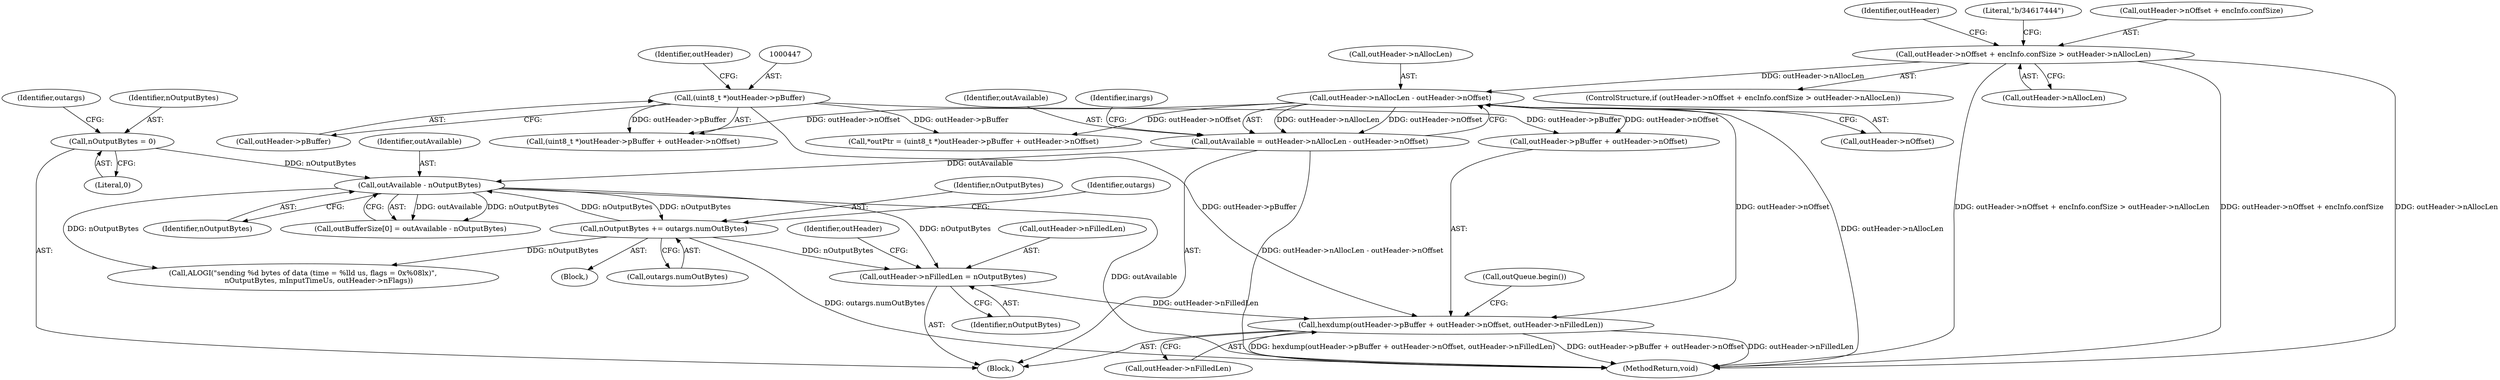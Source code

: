 digraph "0_Android_594bf934384920618d2b6ce0bcda1f60144cb3eb@pointer" {
"1000711" [label="(Call,hexdump(outHeader->pBuffer + outHeader->nOffset, outHeader->nFilledLen))"];
"1000446" [label="(Call,(uint8_t *)outHeader->pBuffer)"];
"1000457" [label="(Call,outHeader->nAllocLen - outHeader->nOffset)"];
"1000194" [label="(Call,outHeader->nOffset + encInfo.confSize > outHeader->nAllocLen)"];
"1000681" [label="(Call,outHeader->nFilledLen = nOutputBytes)"];
"1000626" [label="(Call,nOutputBytes += outargs.numOutBytes)"];
"1000601" [label="(Call,outAvailable - nOutputBytes)"];
"1000455" [label="(Call,outAvailable = outHeader->nAllocLen - outHeader->nOffset)"];
"1000581" [label="(Call,nOutputBytes = 0)"];
"1000712" [label="(Call,outHeader->pBuffer + outHeader->nOffset)"];
"1000601" [label="(Call,outAvailable - nOutputBytes)"];
"1000682" [label="(Call,outHeader->nFilledLen)"];
"1000222" [label="(Identifier,outHeader)"];
"1000723" [label="(Call,outQueue.begin())"];
"1000681" [label="(Call,outHeader->nFilledLen = nOutputBytes)"];
"1000740" [label="(MethodReturn,void)"];
"1000627" [label="(Identifier,nOutputBytes)"];
"1000603" [label="(Identifier,nOutputBytes)"];
"1000704" [label="(Call,ALOGI(\"sending %d bytes of data (time = %lld us, flags = 0x%08lx)\",\n              nOutputBytes, mInputTimeUs, outHeader->nFlags))"];
"1000194" [label="(Call,outHeader->nOffset + encInfo.confSize > outHeader->nAllocLen)"];
"1000458" [label="(Call,outHeader->nAllocLen)"];
"1000461" [label="(Call,outHeader->nOffset)"];
"1000468" [label="(Identifier,inargs)"];
"1000582" [label="(Identifier,nOutputBytes)"];
"1000284" [label="(Block,)"];
"1000448" [label="(Call,outHeader->pBuffer)"];
"1000193" [label="(ControlStructure,if (outHeader->nOffset + encInfo.confSize > outHeader->nAllocLen))"];
"1000620" [label="(Block,)"];
"1000602" [label="(Identifier,outAvailable)"];
"1000628" [label="(Call,outargs.numOutBytes)"];
"1000685" [label="(Identifier,nOutputBytes)"];
"1000207" [label="(Literal,\"b/34617444\")"];
"1000719" [label="(Call,outHeader->nFilledLen)"];
"1000597" [label="(Call,outBufferSize[0] = outAvailable - nOutputBytes)"];
"1000195" [label="(Call,outHeader->nOffset + encInfo.confSize)"];
"1000455" [label="(Call,outAvailable = outHeader->nAllocLen - outHeader->nOffset)"];
"1000634" [label="(Identifier,outargs)"];
"1000446" [label="(Call,(uint8_t *)outHeader->pBuffer)"];
"1000456" [label="(Identifier,outAvailable)"];
"1000583" [label="(Literal,0)"];
"1000445" [label="(Call,(uint8_t *)outHeader->pBuffer + outHeader->nOffset)"];
"1000588" [label="(Identifier,outargs)"];
"1000443" [label="(Call,*outPtr = (uint8_t *)outHeader->pBuffer + outHeader->nOffset)"];
"1000202" [label="(Call,outHeader->nAllocLen)"];
"1000452" [label="(Identifier,outHeader)"];
"1000457" [label="(Call,outHeader->nAllocLen - outHeader->nOffset)"];
"1000581" [label="(Call,nOutputBytes = 0)"];
"1000688" [label="(Identifier,outHeader)"];
"1000711" [label="(Call,hexdump(outHeader->pBuffer + outHeader->nOffset, outHeader->nFilledLen))"];
"1000626" [label="(Call,nOutputBytes += outargs.numOutBytes)"];
"1000711" -> "1000284"  [label="AST: "];
"1000711" -> "1000719"  [label="CFG: "];
"1000712" -> "1000711"  [label="AST: "];
"1000719" -> "1000711"  [label="AST: "];
"1000723" -> "1000711"  [label="CFG: "];
"1000711" -> "1000740"  [label="DDG: hexdump(outHeader->pBuffer + outHeader->nOffset, outHeader->nFilledLen)"];
"1000711" -> "1000740"  [label="DDG: outHeader->pBuffer + outHeader->nOffset"];
"1000711" -> "1000740"  [label="DDG: outHeader->nFilledLen"];
"1000446" -> "1000711"  [label="DDG: outHeader->pBuffer"];
"1000457" -> "1000711"  [label="DDG: outHeader->nOffset"];
"1000681" -> "1000711"  [label="DDG: outHeader->nFilledLen"];
"1000446" -> "1000445"  [label="AST: "];
"1000446" -> "1000448"  [label="CFG: "];
"1000447" -> "1000446"  [label="AST: "];
"1000448" -> "1000446"  [label="AST: "];
"1000452" -> "1000446"  [label="CFG: "];
"1000446" -> "1000443"  [label="DDG: outHeader->pBuffer"];
"1000446" -> "1000445"  [label="DDG: outHeader->pBuffer"];
"1000446" -> "1000712"  [label="DDG: outHeader->pBuffer"];
"1000457" -> "1000455"  [label="AST: "];
"1000457" -> "1000461"  [label="CFG: "];
"1000458" -> "1000457"  [label="AST: "];
"1000461" -> "1000457"  [label="AST: "];
"1000455" -> "1000457"  [label="CFG: "];
"1000457" -> "1000740"  [label="DDG: outHeader->nAllocLen"];
"1000457" -> "1000443"  [label="DDG: outHeader->nOffset"];
"1000457" -> "1000445"  [label="DDG: outHeader->nOffset"];
"1000457" -> "1000455"  [label="DDG: outHeader->nAllocLen"];
"1000457" -> "1000455"  [label="DDG: outHeader->nOffset"];
"1000194" -> "1000457"  [label="DDG: outHeader->nAllocLen"];
"1000457" -> "1000712"  [label="DDG: outHeader->nOffset"];
"1000194" -> "1000193"  [label="AST: "];
"1000194" -> "1000202"  [label="CFG: "];
"1000195" -> "1000194"  [label="AST: "];
"1000202" -> "1000194"  [label="AST: "];
"1000207" -> "1000194"  [label="CFG: "];
"1000222" -> "1000194"  [label="CFG: "];
"1000194" -> "1000740"  [label="DDG: outHeader->nOffset + encInfo.confSize > outHeader->nAllocLen"];
"1000194" -> "1000740"  [label="DDG: outHeader->nOffset + encInfo.confSize"];
"1000194" -> "1000740"  [label="DDG: outHeader->nAllocLen"];
"1000681" -> "1000284"  [label="AST: "];
"1000681" -> "1000685"  [label="CFG: "];
"1000682" -> "1000681"  [label="AST: "];
"1000685" -> "1000681"  [label="AST: "];
"1000688" -> "1000681"  [label="CFG: "];
"1000626" -> "1000681"  [label="DDG: nOutputBytes"];
"1000601" -> "1000681"  [label="DDG: nOutputBytes"];
"1000626" -> "1000620"  [label="AST: "];
"1000626" -> "1000628"  [label="CFG: "];
"1000627" -> "1000626"  [label="AST: "];
"1000628" -> "1000626"  [label="AST: "];
"1000634" -> "1000626"  [label="CFG: "];
"1000626" -> "1000740"  [label="DDG: outargs.numOutBytes"];
"1000626" -> "1000601"  [label="DDG: nOutputBytes"];
"1000601" -> "1000626"  [label="DDG: nOutputBytes"];
"1000626" -> "1000704"  [label="DDG: nOutputBytes"];
"1000601" -> "1000597"  [label="AST: "];
"1000601" -> "1000603"  [label="CFG: "];
"1000602" -> "1000601"  [label="AST: "];
"1000603" -> "1000601"  [label="AST: "];
"1000597" -> "1000601"  [label="CFG: "];
"1000601" -> "1000740"  [label="DDG: outAvailable"];
"1000601" -> "1000597"  [label="DDG: outAvailable"];
"1000601" -> "1000597"  [label="DDG: nOutputBytes"];
"1000455" -> "1000601"  [label="DDG: outAvailable"];
"1000581" -> "1000601"  [label="DDG: nOutputBytes"];
"1000601" -> "1000704"  [label="DDG: nOutputBytes"];
"1000455" -> "1000284"  [label="AST: "];
"1000456" -> "1000455"  [label="AST: "];
"1000468" -> "1000455"  [label="CFG: "];
"1000455" -> "1000740"  [label="DDG: outHeader->nAllocLen - outHeader->nOffset"];
"1000581" -> "1000284"  [label="AST: "];
"1000581" -> "1000583"  [label="CFG: "];
"1000582" -> "1000581"  [label="AST: "];
"1000583" -> "1000581"  [label="AST: "];
"1000588" -> "1000581"  [label="CFG: "];
}
